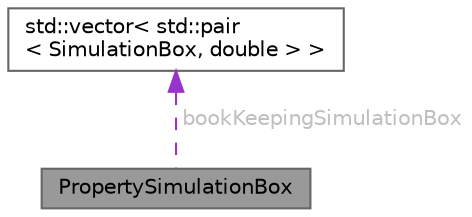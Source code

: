 digraph "PropertySimulationBox"
{
 // LATEX_PDF_SIZE
  bgcolor="transparent";
  edge [fontname=Helvetica,fontsize=10,labelfontname=Helvetica,labelfontsize=10];
  node [fontname=Helvetica,fontsize=10,shape=box,height=0.2,width=0.4];
  Node1 [id="Node000001",label="PropertySimulationBox",height=0.2,width=0.4,color="gray40", fillcolor="grey60", style="filled", fontcolor="black",tooltip=" "];
  Node2 -> Node1 [id="edge1_Node000001_Node000002",dir="back",color="darkorchid3",style="dashed",tooltip=" ",label=" bookKeepingSimulationBox",fontcolor="grey" ];
  Node2 [id="Node000002",label="std::vector\< std::pair\l\< SimulationBox, double \> \>",height=0.2,width=0.4,color="gray40", fillcolor="white", style="filled",tooltip=" "];
}

